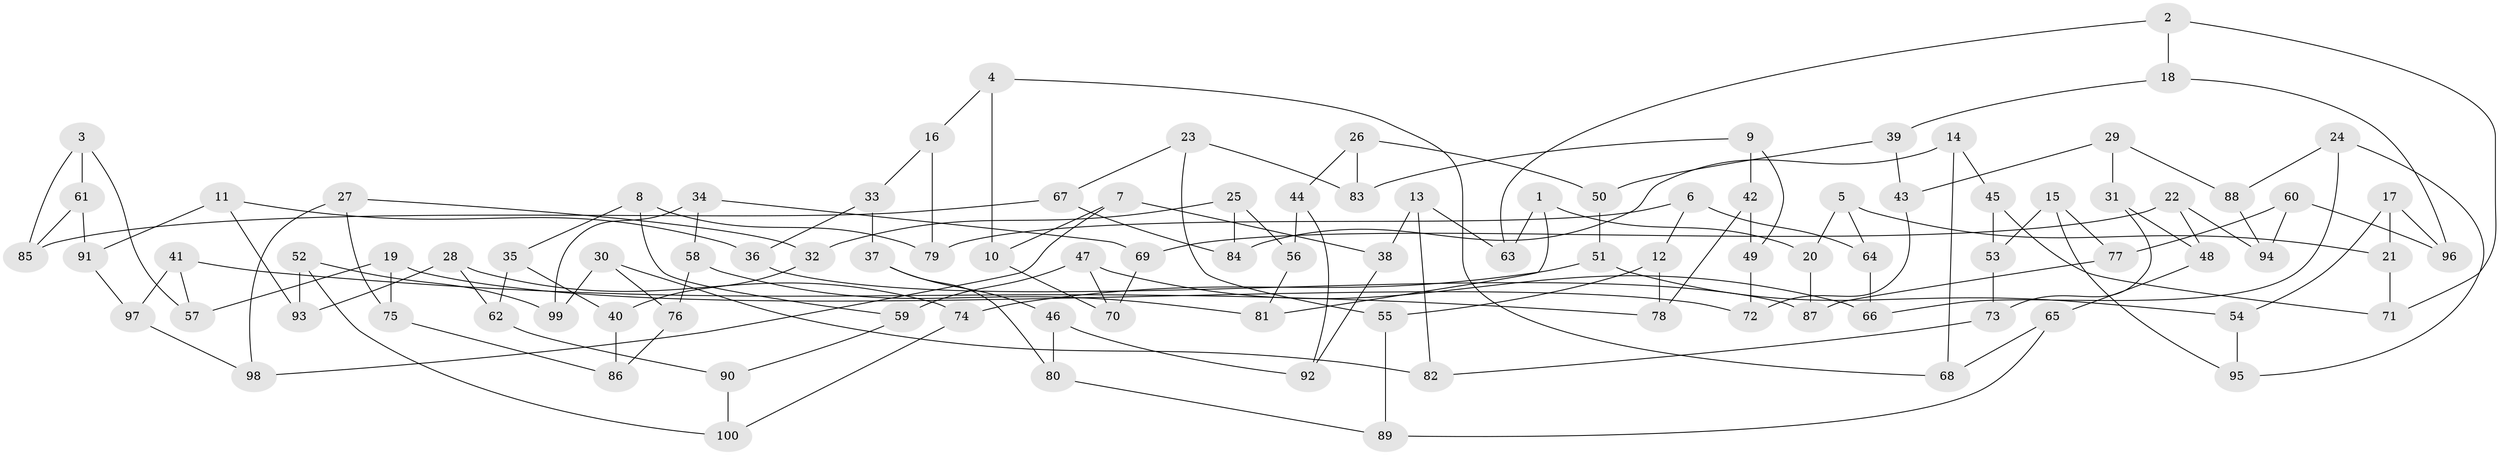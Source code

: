 // Generated by graph-tools (version 1.1) at 2025/39/02/21/25 10:39:00]
// undirected, 100 vertices, 150 edges
graph export_dot {
graph [start="1"]
  node [color=gray90,style=filled];
  1;
  2;
  3;
  4;
  5;
  6;
  7;
  8;
  9;
  10;
  11;
  12;
  13;
  14;
  15;
  16;
  17;
  18;
  19;
  20;
  21;
  22;
  23;
  24;
  25;
  26;
  27;
  28;
  29;
  30;
  31;
  32;
  33;
  34;
  35;
  36;
  37;
  38;
  39;
  40;
  41;
  42;
  43;
  44;
  45;
  46;
  47;
  48;
  49;
  50;
  51;
  52;
  53;
  54;
  55;
  56;
  57;
  58;
  59;
  60;
  61;
  62;
  63;
  64;
  65;
  66;
  67;
  68;
  69;
  70;
  71;
  72;
  73;
  74;
  75;
  76;
  77;
  78;
  79;
  80;
  81;
  82;
  83;
  84;
  85;
  86;
  87;
  88;
  89;
  90;
  91;
  92;
  93;
  94;
  95;
  96;
  97;
  98;
  99;
  100;
  1 -- 63;
  1 -- 20;
  1 -- 81;
  2 -- 63;
  2 -- 18;
  2 -- 71;
  3 -- 61;
  3 -- 85;
  3 -- 57;
  4 -- 16;
  4 -- 10;
  4 -- 68;
  5 -- 21;
  5 -- 64;
  5 -- 20;
  6 -- 12;
  6 -- 79;
  6 -- 64;
  7 -- 38;
  7 -- 98;
  7 -- 10;
  8 -- 35;
  8 -- 59;
  8 -- 79;
  9 -- 83;
  9 -- 49;
  9 -- 42;
  10 -- 70;
  11 -- 36;
  11 -- 91;
  11 -- 93;
  12 -- 55;
  12 -- 78;
  13 -- 63;
  13 -- 82;
  13 -- 38;
  14 -- 84;
  14 -- 68;
  14 -- 45;
  15 -- 77;
  15 -- 53;
  15 -- 95;
  16 -- 33;
  16 -- 79;
  17 -- 96;
  17 -- 54;
  17 -- 21;
  18 -- 96;
  18 -- 39;
  19 -- 72;
  19 -- 57;
  19 -- 75;
  20 -- 87;
  21 -- 71;
  22 -- 48;
  22 -- 69;
  22 -- 94;
  23 -- 55;
  23 -- 83;
  23 -- 67;
  24 -- 66;
  24 -- 88;
  24 -- 95;
  25 -- 84;
  25 -- 32;
  25 -- 56;
  26 -- 50;
  26 -- 44;
  26 -- 83;
  27 -- 75;
  27 -- 98;
  27 -- 32;
  28 -- 93;
  28 -- 62;
  28 -- 74;
  29 -- 88;
  29 -- 31;
  29 -- 43;
  30 -- 76;
  30 -- 99;
  30 -- 82;
  31 -- 48;
  31 -- 73;
  32 -- 40;
  33 -- 37;
  33 -- 36;
  34 -- 99;
  34 -- 69;
  34 -- 58;
  35 -- 40;
  35 -- 62;
  36 -- 87;
  37 -- 80;
  37 -- 46;
  38 -- 92;
  39 -- 50;
  39 -- 43;
  40 -- 86;
  41 -- 78;
  41 -- 97;
  41 -- 57;
  42 -- 49;
  42 -- 78;
  43 -- 72;
  44 -- 92;
  44 -- 56;
  45 -- 71;
  45 -- 53;
  46 -- 80;
  46 -- 92;
  47 -- 66;
  47 -- 59;
  47 -- 70;
  48 -- 65;
  49 -- 72;
  50 -- 51;
  51 -- 54;
  51 -- 74;
  52 -- 100;
  52 -- 99;
  52 -- 93;
  53 -- 73;
  54 -- 95;
  55 -- 89;
  56 -- 81;
  58 -- 81;
  58 -- 76;
  59 -- 90;
  60 -- 96;
  60 -- 77;
  60 -- 94;
  61 -- 91;
  61 -- 85;
  62 -- 90;
  64 -- 66;
  65 -- 68;
  65 -- 89;
  67 -- 84;
  67 -- 85;
  69 -- 70;
  73 -- 82;
  74 -- 100;
  75 -- 86;
  76 -- 86;
  77 -- 87;
  80 -- 89;
  88 -- 94;
  90 -- 100;
  91 -- 97;
  97 -- 98;
}
